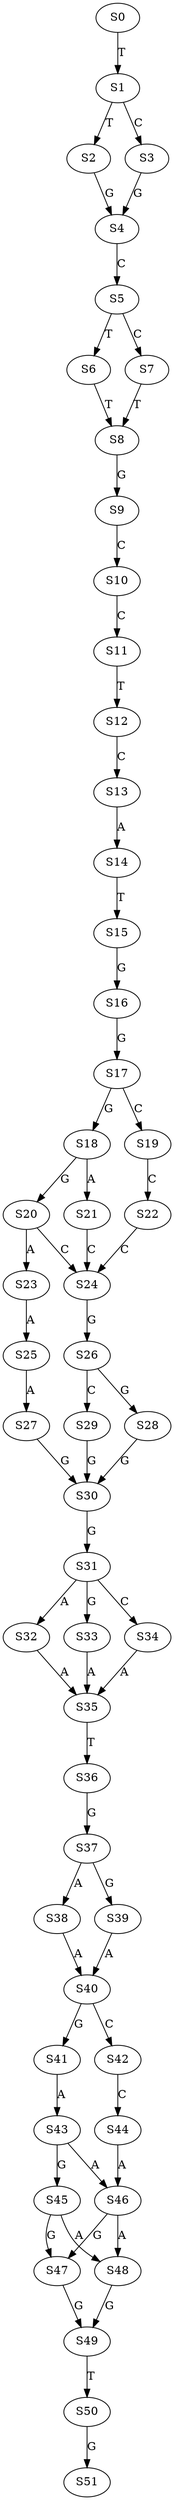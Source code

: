 strict digraph  {
	S0 -> S1 [ label = T ];
	S1 -> S2 [ label = T ];
	S1 -> S3 [ label = C ];
	S2 -> S4 [ label = G ];
	S3 -> S4 [ label = G ];
	S4 -> S5 [ label = C ];
	S5 -> S6 [ label = T ];
	S5 -> S7 [ label = C ];
	S6 -> S8 [ label = T ];
	S7 -> S8 [ label = T ];
	S8 -> S9 [ label = G ];
	S9 -> S10 [ label = C ];
	S10 -> S11 [ label = C ];
	S11 -> S12 [ label = T ];
	S12 -> S13 [ label = C ];
	S13 -> S14 [ label = A ];
	S14 -> S15 [ label = T ];
	S15 -> S16 [ label = G ];
	S16 -> S17 [ label = G ];
	S17 -> S18 [ label = G ];
	S17 -> S19 [ label = C ];
	S18 -> S20 [ label = G ];
	S18 -> S21 [ label = A ];
	S19 -> S22 [ label = C ];
	S20 -> S23 [ label = A ];
	S20 -> S24 [ label = C ];
	S21 -> S24 [ label = C ];
	S22 -> S24 [ label = C ];
	S23 -> S25 [ label = A ];
	S24 -> S26 [ label = G ];
	S25 -> S27 [ label = A ];
	S26 -> S28 [ label = G ];
	S26 -> S29 [ label = C ];
	S27 -> S30 [ label = G ];
	S28 -> S30 [ label = G ];
	S29 -> S30 [ label = G ];
	S30 -> S31 [ label = G ];
	S31 -> S32 [ label = A ];
	S31 -> S33 [ label = G ];
	S31 -> S34 [ label = C ];
	S32 -> S35 [ label = A ];
	S33 -> S35 [ label = A ];
	S34 -> S35 [ label = A ];
	S35 -> S36 [ label = T ];
	S36 -> S37 [ label = G ];
	S37 -> S38 [ label = A ];
	S37 -> S39 [ label = G ];
	S38 -> S40 [ label = A ];
	S39 -> S40 [ label = A ];
	S40 -> S41 [ label = G ];
	S40 -> S42 [ label = C ];
	S41 -> S43 [ label = A ];
	S42 -> S44 [ label = C ];
	S43 -> S45 [ label = G ];
	S43 -> S46 [ label = A ];
	S44 -> S46 [ label = A ];
	S45 -> S47 [ label = G ];
	S45 -> S48 [ label = A ];
	S46 -> S48 [ label = A ];
	S46 -> S47 [ label = G ];
	S47 -> S49 [ label = G ];
	S48 -> S49 [ label = G ];
	S49 -> S50 [ label = T ];
	S50 -> S51 [ label = G ];
}
